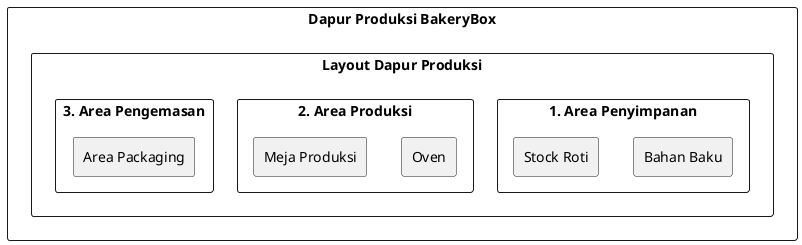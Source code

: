 @startuml BakeryBox
rectangle "Dapur Produksi BakeryBox" {
  rectangle "Layout Dapur Produksi" {
    rectangle "1. Area Penyimpanan" {
      rectangle "Bahan Baku" as bahan_baku
      rectangle "Stock Roti" as stock_roti
    }
    
    rectangle "2. Area Produksi" {
      rectangle "Oven" as oven
      rectangle "Meja Produksi" as meja_produksi
    }
    
    rectangle "3. Area Pengemasan" {
      rectangle "Area Packaging" as area_packaging
    }
  }
}
@enduml
